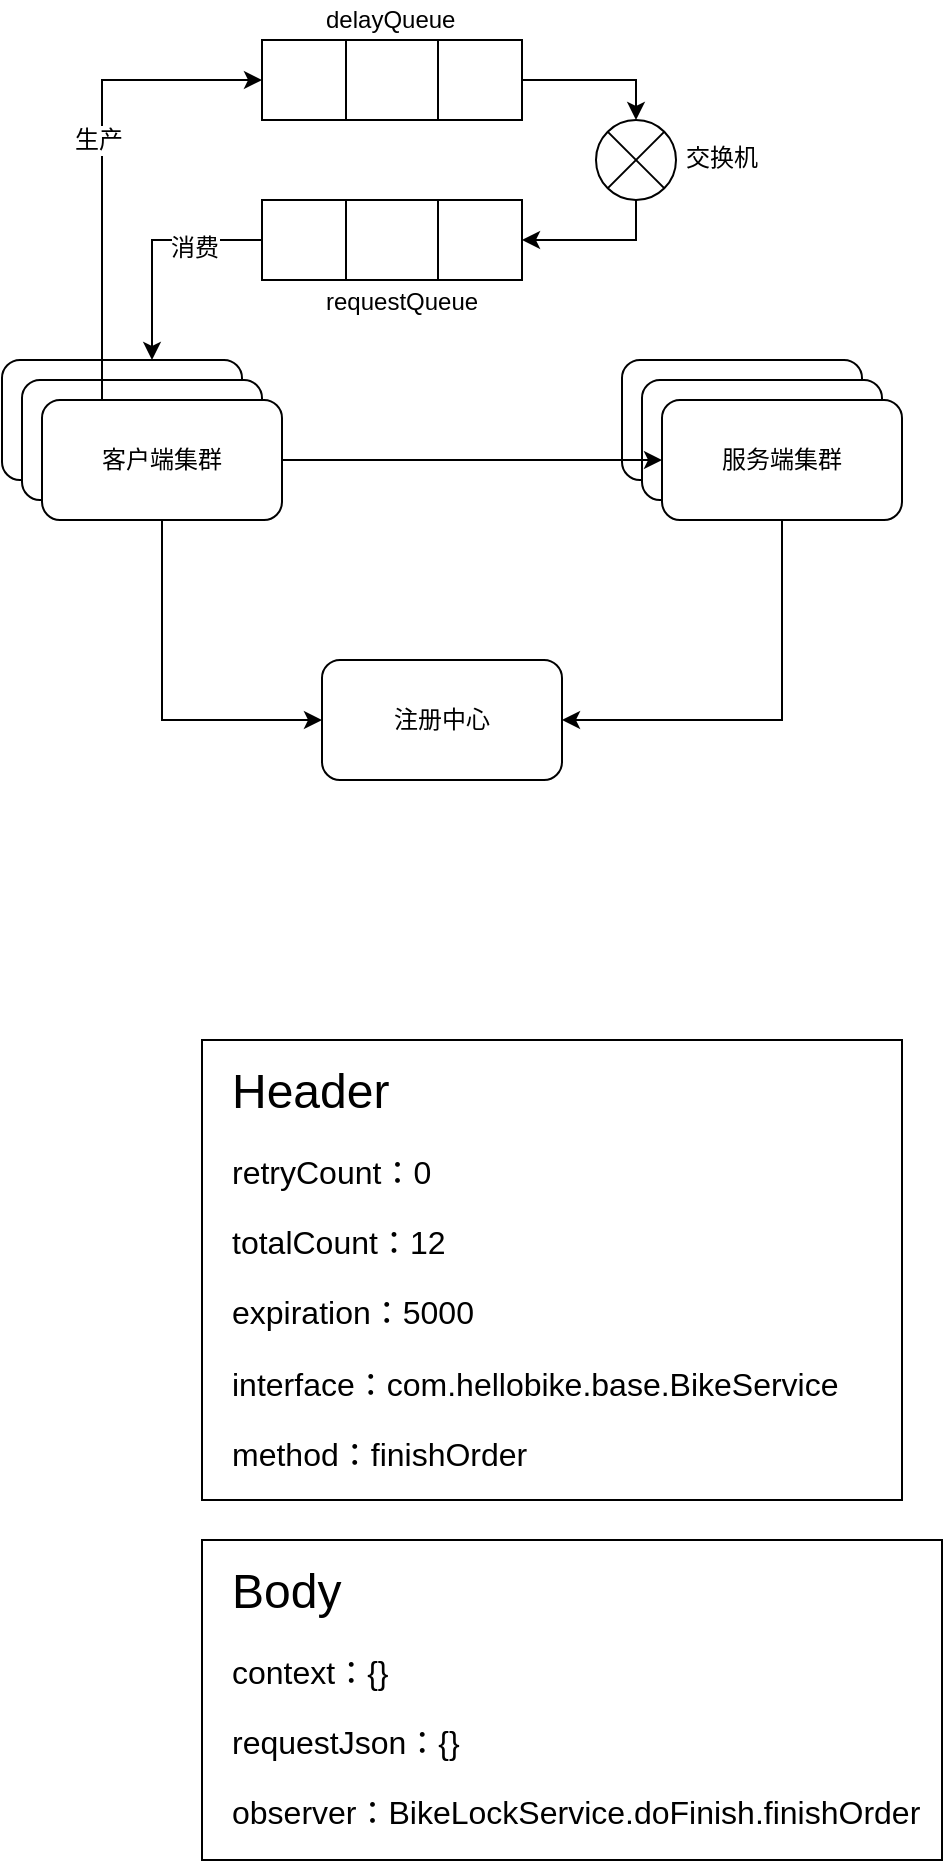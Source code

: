 <mxfile pages="1" version="11.2.4" type="github"><diagram id="y6vV1LG-eIwbxb2APr-B" name="Page-1"><mxGraphModel dx="817" dy="536" grid="1" gridSize="10" guides="1" tooltips="1" connect="1" arrows="1" fold="1" page="1" pageScale="1" pageWidth="826" pageHeight="1169" math="0" shadow="0"><root><mxCell id="0"/><mxCell id="1" parent="0"/><mxCell id="eQasO0rhjBP5apOw2tpI-1" value="客户端集群" style="rounded=1;whiteSpace=wrap;html=1;" vertex="1" parent="1"><mxGeometry x="120" y="200" width="120" height="60" as="geometry"/></mxCell><mxCell id="eQasO0rhjBP5apOw2tpI-2" value="服务端集群" style="rounded=1;whiteSpace=wrap;html=1;" vertex="1" parent="1"><mxGeometry x="430" y="200" width="120" height="60" as="geometry"/></mxCell><mxCell id="eQasO0rhjBP5apOw2tpI-3" style="edgeStyle=orthogonalEdgeStyle;rounded=0;orthogonalLoop=1;jettySize=auto;html=1;entryX=0.5;entryY=0;entryDx=0;entryDy=0;" edge="1" parent="1" source="eQasO0rhjBP5apOw2tpI-4" target="eQasO0rhjBP5apOw2tpI-8"><mxGeometry relative="1" as="geometry"><mxPoint x="527" y="30" as="targetPoint"/></mxGeometry></mxCell><mxCell id="eQasO0rhjBP5apOw2tpI-4" value="" style="shape=process;whiteSpace=wrap;html=1;backgroundOutline=1;size=0.325;rotation=-180;" vertex="1" parent="1"><mxGeometry x="250" y="40" width="130" height="40" as="geometry"/></mxCell><mxCell id="eQasO0rhjBP5apOw2tpI-5" style="edgeStyle=orthogonalEdgeStyle;rounded=0;orthogonalLoop=1;jettySize=auto;html=1;exitX=1;exitY=0.5;exitDx=0;exitDy=0;entryX=0.625;entryY=0;entryDx=0;entryDy=0;entryPerimeter=0;" edge="1" parent="1" source="eQasO0rhjBP5apOw2tpI-6" target="eQasO0rhjBP5apOw2tpI-1"><mxGeometry relative="1" as="geometry"/></mxCell><mxCell id="eQasO0rhjBP5apOw2tpI-15" value="消费" style="text;html=1;resizable=0;points=[];align=center;verticalAlign=middle;labelBackgroundColor=#ffffff;" vertex="1" connectable="0" parent="eQasO0rhjBP5apOw2tpI-5"><mxGeometry x="-0.409" y="4" relative="1" as="geometry"><mxPoint as="offset"/></mxGeometry></mxCell><mxCell id="eQasO0rhjBP5apOw2tpI-6" value="" style="shape=process;whiteSpace=wrap;html=1;backgroundOutline=1;size=0.325;rotation=180;" vertex="1" parent="1"><mxGeometry x="250" y="120" width="130" height="40" as="geometry"/></mxCell><mxCell id="eQasO0rhjBP5apOw2tpI-7" style="edgeStyle=orthogonalEdgeStyle;rounded=0;orthogonalLoop=1;jettySize=auto;html=1;entryX=0;entryY=0.5;entryDx=0;entryDy=0;exitX=0.5;exitY=1;exitDx=0;exitDy=0;" edge="1" parent="1" source="eQasO0rhjBP5apOw2tpI-8" target="eQasO0rhjBP5apOw2tpI-6"><mxGeometry relative="1" as="geometry"><mxPoint x="437" y="120" as="sourcePoint"/></mxGeometry></mxCell><mxCell id="eQasO0rhjBP5apOw2tpI-8" value="" style="shape=sumEllipse;perimeter=ellipsePerimeter;whiteSpace=wrap;html=1;backgroundOutline=1;" vertex="1" parent="1"><mxGeometry x="417" y="80" width="40" height="40" as="geometry"/></mxCell><mxCell id="eQasO0rhjBP5apOw2tpI-9" value="客户端集群" style="rounded=1;whiteSpace=wrap;html=1;" vertex="1" parent="1"><mxGeometry x="130" y="210" width="120" height="60" as="geometry"/></mxCell><mxCell id="eQasO0rhjBP5apOw2tpI-20" style="edgeStyle=orthogonalEdgeStyle;rounded=0;orthogonalLoop=1;jettySize=auto;html=1;entryX=0;entryY=0.5;entryDx=0;entryDy=0;exitX=0.5;exitY=1;exitDx=0;exitDy=0;" edge="1" parent="1" source="eQasO0rhjBP5apOw2tpI-10" target="eQasO0rhjBP5apOw2tpI-18"><mxGeometry relative="1" as="geometry"/></mxCell><mxCell id="eQasO0rhjBP5apOw2tpI-10" value="客户端集群" style="rounded=1;whiteSpace=wrap;html=1;" vertex="1" parent="1"><mxGeometry x="140" y="220" width="120" height="60" as="geometry"/></mxCell><mxCell id="eQasO0rhjBP5apOw2tpI-11" value="服务端集群" style="rounded=1;whiteSpace=wrap;html=1;" vertex="1" parent="1"><mxGeometry x="440" y="210" width="120" height="60" as="geometry"/></mxCell><mxCell id="eQasO0rhjBP5apOw2tpI-19" style="edgeStyle=orthogonalEdgeStyle;rounded=0;orthogonalLoop=1;jettySize=auto;html=1;entryX=1;entryY=0.5;entryDx=0;entryDy=0;exitX=0.5;exitY=1;exitDx=0;exitDy=0;" edge="1" parent="1" source="eQasO0rhjBP5apOw2tpI-12" target="eQasO0rhjBP5apOw2tpI-18"><mxGeometry relative="1" as="geometry"/></mxCell><mxCell id="eQasO0rhjBP5apOw2tpI-12" value="服务端集群" style="rounded=1;whiteSpace=wrap;html=1;" vertex="1" parent="1"><mxGeometry x="450" y="220" width="120" height="60" as="geometry"/></mxCell><mxCell id="eQasO0rhjBP5apOw2tpI-13" style="edgeStyle=orthogonalEdgeStyle;rounded=0;orthogonalLoop=1;jettySize=auto;html=1;entryX=1;entryY=0.5;entryDx=0;entryDy=0;exitX=0.25;exitY=0;exitDx=0;exitDy=0;" edge="1" parent="1" source="eQasO0rhjBP5apOw2tpI-10" target="eQasO0rhjBP5apOw2tpI-4"><mxGeometry relative="1" as="geometry"/></mxCell><mxCell id="eQasO0rhjBP5apOw2tpI-16" value="生产" style="text;html=1;resizable=0;points=[];align=center;verticalAlign=middle;labelBackgroundColor=#ffffff;" vertex="1" connectable="0" parent="eQasO0rhjBP5apOw2tpI-13"><mxGeometry x="0.083" y="2" relative="1" as="geometry"><mxPoint as="offset"/></mxGeometry></mxCell><mxCell id="eQasO0rhjBP5apOw2tpI-14" style="edgeStyle=orthogonalEdgeStyle;rounded=0;orthogonalLoop=1;jettySize=auto;html=1;exitX=1;exitY=0.5;exitDx=0;exitDy=0;entryX=0;entryY=0.5;entryDx=0;entryDy=0;" edge="1" parent="1" source="eQasO0rhjBP5apOw2tpI-10" target="eQasO0rhjBP5apOw2tpI-12"><mxGeometry relative="1" as="geometry"/></mxCell><mxCell id="eQasO0rhjBP5apOw2tpI-18" value="注册中心" style="rounded=1;whiteSpace=wrap;html=1;" vertex="1" parent="1"><mxGeometry x="280" y="350" width="120" height="60" as="geometry"/></mxCell><mxCell id="eQasO0rhjBP5apOw2tpI-21" value="delayQueue" style="text;html=1;resizable=0;points=[];autosize=1;align=left;verticalAlign=top;spacingTop=-4;" vertex="1" parent="1"><mxGeometry x="280" y="20" width="80" height="20" as="geometry"/></mxCell><mxCell id="eQasO0rhjBP5apOw2tpI-22" value="requestQueue" style="text;html=1;resizable=0;points=[];autosize=1;align=left;verticalAlign=top;spacingTop=-4;" vertex="1" parent="1"><mxGeometry x="280" y="161" width="90" height="20" as="geometry"/></mxCell><mxCell id="eQasO0rhjBP5apOw2tpI-23" value="交换机" style="text;html=1;resizable=0;points=[];autosize=1;align=left;verticalAlign=top;spacingTop=-4;" vertex="1" parent="1"><mxGeometry x="460" y="89" width="50" height="20" as="geometry"/></mxCell><mxCell id="eQasO0rhjBP5apOw2tpI-24" value="" style="rounded=0;whiteSpace=wrap;html=1;" vertex="1" parent="1"><mxGeometry x="220" y="540" width="350" height="230" as="geometry"/></mxCell><mxCell id="eQasO0rhjBP5apOw2tpI-25" value="&lt;h1&gt;&lt;span style=&quot;font-weight: normal&quot;&gt;Header&lt;/span&gt;&lt;/h1&gt;&lt;p style=&quot;font-size: 16px&quot;&gt;&lt;font style=&quot;font-size: 16px&quot;&gt;retryCount：0&lt;/font&gt;&lt;/p&gt;&lt;p style=&quot;font-size: 16px&quot;&gt;&lt;font style=&quot;font-size: 16px&quot;&gt;totalCount：12&lt;/font&gt;&lt;/p&gt;&lt;p style=&quot;font-size: 16px&quot;&gt;&lt;font style=&quot;font-size: 16px&quot;&gt;expiration：5000&lt;/font&gt;&lt;/p&gt;&lt;p style=&quot;font-size: 16px&quot;&gt;interface：com.hellobike.base.BikeService&lt;/p&gt;&lt;p style=&quot;font-size: 16px&quot;&gt;method：finishOrder&lt;/p&gt;&lt;p style=&quot;font-size: 16px&quot;&gt;&lt;font style=&quot;font-size: 16px&quot;&gt;&lt;br&gt;&lt;/font&gt;&lt;/p&gt;&lt;p style=&quot;font-size: 16px&quot;&gt;&lt;br&gt;&lt;/p&gt;" style="text;html=1;strokeColor=none;fillColor=none;spacing=5;spacingTop=-20;whiteSpace=wrap;overflow=hidden;rounded=0;" vertex="1" parent="1"><mxGeometry x="230" y="546" width="360" height="210" as="geometry"/></mxCell><mxCell id="eQasO0rhjBP5apOw2tpI-26" value="" style="rounded=0;whiteSpace=wrap;html=1;" vertex="1" parent="1"><mxGeometry x="220" y="790" width="370" height="160" as="geometry"/></mxCell><mxCell id="eQasO0rhjBP5apOw2tpI-27" value="&lt;h1&gt;&lt;span style=&quot;font-weight: normal&quot;&gt;Body&lt;/span&gt;&lt;/h1&gt;&lt;p style=&quot;font-size: 16px&quot;&gt;&lt;font style=&quot;font-size: 16px&quot;&gt;context：{}&lt;/font&gt;&lt;/p&gt;&lt;p style=&quot;font-size: 16px&quot;&gt;&lt;font style=&quot;font-size: 16px&quot;&gt;requestJson：{}&lt;/font&gt;&lt;/p&gt;&lt;p style=&quot;font-size: 16px&quot;&gt;&lt;font style=&quot;font-size: 16px&quot;&gt;observer：BikeLockService.doFinish.finishOrder&lt;/font&gt;&lt;/p&gt;&lt;p style=&quot;font-size: 16px&quot;&gt;&lt;font style=&quot;font-size: 16px&quot;&gt;&lt;br&gt;&lt;/font&gt;&lt;/p&gt;&lt;p style=&quot;font-size: 16px&quot;&gt;&lt;br&gt;&lt;/p&gt;" style="text;html=1;strokeColor=none;fillColor=none;spacing=5;spacingTop=-20;whiteSpace=wrap;overflow=hidden;rounded=0;" vertex="1" parent="1"><mxGeometry x="230" y="796" width="360" height="154" as="geometry"/></mxCell></root></mxGraphModel></diagram></mxfile>